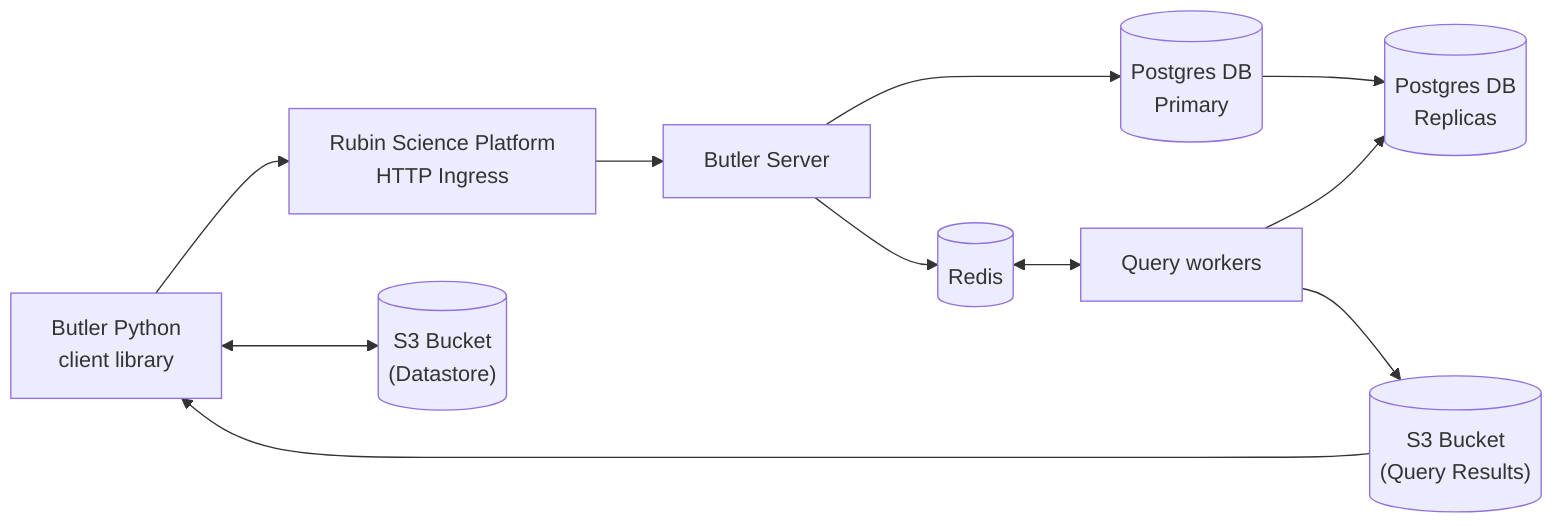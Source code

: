 flowchart LR
    A["Butler Python\nclient library"] --> B["Rubin Science Platform\nHTTP Ingress"]
    A <--> C[("S3 Bucket\n(Datastore)")]
    D[("S3 Bucket\n(Query Results)")] --> A
    B --> E[Butler Server]
    E --> F[(Redis)]
    E --> G[("Postgres DB\nPrimary")]
    G --> H[("Postgres DB\nReplicas")]
    F <--> I[Query workers]
    I --> H
    I --> D
